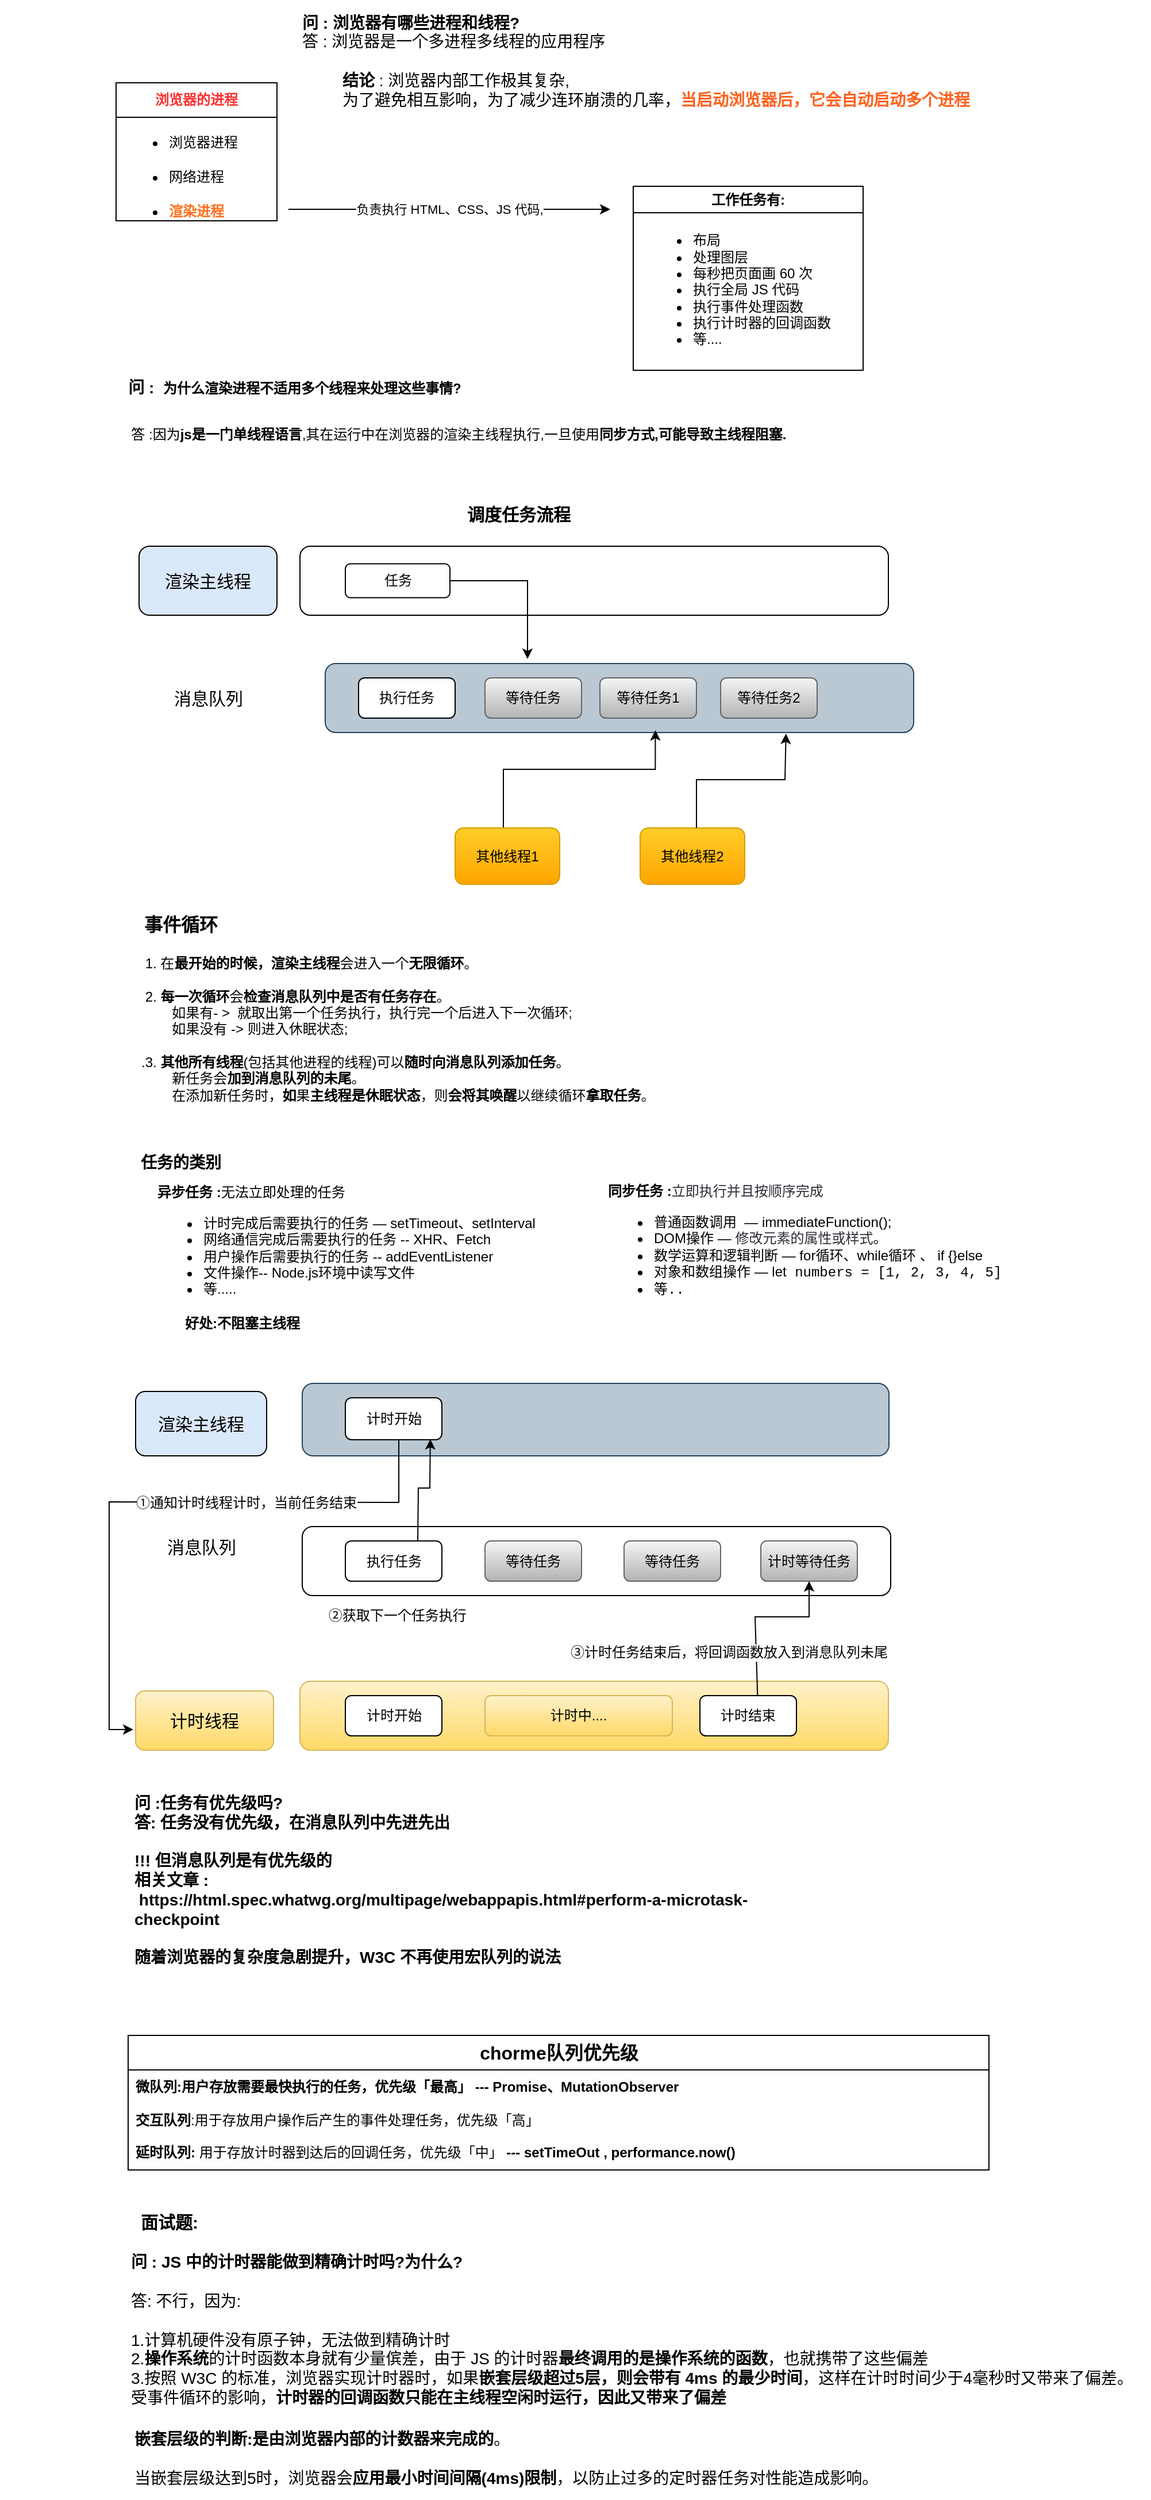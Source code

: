 <mxfile version="24.8.4">
  <diagram name="第 1 页" id="bd0HMYXnVdFjps3pgyaA">
    <mxGraphModel dx="1941" dy="666" grid="1" gridSize="7" guides="1" tooltips="1" connect="1" arrows="1" fold="1" page="1" pageScale="1" pageWidth="827" pageHeight="1169" background="#ffffff" math="0" shadow="0">
      <root>
        <mxCell id="0" />
        <mxCell id="1" parent="0" />
        <mxCell id="t5qCFri2BIjLL-AJFP3x-11" value="&lt;b style=&quot;&quot;&gt;&lt;font color=&quot;#ff3333&quot;&gt;浏览器的进程&lt;/font&gt;&lt;/b&gt;" style="swimlane;fontStyle=0;childLayout=stackLayout;horizontal=1;startSize=30;horizontalStack=0;resizeParent=1;resizeParentMax=0;resizeLast=0;collapsible=1;marginBottom=0;whiteSpace=wrap;html=1;" parent="1" vertex="1">
          <mxGeometry x="20" y="80" width="140" height="120" as="geometry" />
        </mxCell>
        <mxCell id="t5qCFri2BIjLL-AJFP3x-12" value="&lt;ul&gt;&lt;li&gt;浏览器进程&lt;/li&gt;&lt;/ul&gt;" style="text;strokeColor=none;fillColor=none;align=left;verticalAlign=middle;spacingLeft=4;spacingRight=4;overflow=hidden;points=[[0,0.5],[1,0.5]];portConstraint=eastwest;rotatable=0;whiteSpace=wrap;html=1;" parent="t5qCFri2BIjLL-AJFP3x-11" vertex="1">
          <mxGeometry y="30" width="140" height="30" as="geometry" />
        </mxCell>
        <mxCell id="t5qCFri2BIjLL-AJFP3x-13" value="&lt;ul&gt;&lt;li&gt;网络进程&lt;/li&gt;&lt;/ul&gt;" style="text;strokeColor=none;fillColor=none;align=left;verticalAlign=middle;spacingLeft=4;spacingRight=4;overflow=hidden;points=[[0,0.5],[1,0.5]];portConstraint=eastwest;rotatable=0;whiteSpace=wrap;html=1;" parent="t5qCFri2BIjLL-AJFP3x-11" vertex="1">
          <mxGeometry y="60" width="140" height="30" as="geometry" />
        </mxCell>
        <mxCell id="t5qCFri2BIjLL-AJFP3x-14" value="&lt;ul&gt;&lt;li&gt;&lt;b&gt;&lt;font color=&quot;#ff6f1c&quot;&gt;渲染进程&lt;/font&gt;&lt;/b&gt;&lt;/li&gt;&lt;/ul&gt;" style="text;strokeColor=none;fillColor=none;align=left;verticalAlign=middle;spacingLeft=4;spacingRight=4;overflow=hidden;points=[[0,0.5],[1,0.5]];portConstraint=eastwest;rotatable=0;whiteSpace=wrap;html=1;" parent="t5qCFri2BIjLL-AJFP3x-11" vertex="1">
          <mxGeometry y="90" width="140" height="30" as="geometry" />
        </mxCell>
        <mxCell id="t5qCFri2BIjLL-AJFP3x-20" value="" style="endArrow=classic;html=1;rounded=0;" parent="1" edge="1">
          <mxGeometry relative="1" as="geometry">
            <mxPoint x="170" y="190" as="sourcePoint" />
            <mxPoint x="450" y="190" as="targetPoint" />
          </mxGeometry>
        </mxCell>
        <mxCell id="t5qCFri2BIjLL-AJFP3x-22" value="负责执行 HTML、CSS、JS 代码," style="edgeLabel;html=1;align=center;verticalAlign=middle;resizable=0;points=[];" parent="t5qCFri2BIjLL-AJFP3x-20" vertex="1" connectable="0">
          <mxGeometry x="0.044" y="-3" relative="1" as="geometry">
            <mxPoint x="-6" y="-3" as="offset" />
          </mxGeometry>
        </mxCell>
        <mxCell id="t5qCFri2BIjLL-AJFP3x-24" value="工作任务有:" style="swimlane;whiteSpace=wrap;html=1;startSize=23;" parent="1" vertex="1">
          <mxGeometry x="470" y="170" width="200" height="160" as="geometry" />
        </mxCell>
        <mxCell id="t5qCFri2BIjLL-AJFP3x-25" value="&lt;ul&gt;&lt;li style=&quot;&quot;&gt;布局&lt;/li&gt;&lt;li&gt;处理图层&lt;/li&gt;&lt;li&gt;每秒把页面画 60 次&lt;/li&gt;&lt;li&gt;执行全局 JS 代码&lt;/li&gt;&lt;li&gt;执行事件处理函数&lt;/li&gt;&lt;li&gt;执行计时器的回调函数&lt;/li&gt;&lt;li&gt;等....&lt;/li&gt;&lt;/ul&gt;" style="text;html=1;align=left;verticalAlign=middle;resizable=0;points=[];autosize=1;strokeColor=none;fillColor=none;" parent="t5qCFri2BIjLL-AJFP3x-24" vertex="1">
          <mxGeometry x="10" y="20" width="180" height="140" as="geometry" />
        </mxCell>
        <mxCell id="t5qCFri2BIjLL-AJFP3x-26" value="&lt;font style=&quot;font-size: 14px;&quot;&gt;&lt;b style=&quot;background-color: initial;&quot;&gt;问 : 浏览器有哪些进程和线程?&lt;/b&gt;&lt;br&gt;&lt;span style=&quot;background-color: initial;&quot;&gt;答 : 浏览器是一个多进程多线程的应用程序&lt;/span&gt;&lt;/font&gt;&lt;div&gt;&lt;span style=&quot;font-size: 14px;&quot;&gt;&lt;br&gt;&lt;/span&gt;&lt;div style=&quot;font-size: 14px;&quot;&gt;&lt;font style=&quot;font-size: 14px;&quot;&gt;&lt;b style=&quot;background-color: initial;&quot;&gt;&amp;nbsp; &amp;nbsp; &amp;nbsp; &amp;nbsp; &amp;nbsp;结论&lt;/b&gt;&lt;span style=&quot;background-color: initial;&quot;&gt; : 浏览器内部工作极其复杂,&lt;/span&gt;&lt;/font&gt;&lt;/div&gt;&lt;div style=&quot;font-size: 14px;&quot;&gt;&lt;span style=&quot;background-color: initial;&quot;&gt;&lt;font style=&quot;font-size: 14px;&quot;&gt;&amp;nbsp; &amp;nbsp; &amp;nbsp; &amp;nbsp; &amp;nbsp;为了避免相互影响，为了减少连环崩溃的几率，&lt;b&gt;&lt;font color=&quot;#ff621f&quot;&gt;当启动浏览器后，它会自动启动多个进程&lt;/font&gt;&lt;/b&gt;&lt;/font&gt;&lt;/span&gt;&lt;/div&gt;&lt;/div&gt;" style="text;html=1;align=left;verticalAlign=middle;resizable=0;points=[];autosize=1;strokeColor=none;fillColor=none;" parent="1" vertex="1">
          <mxGeometry x="180" y="8" width="602" height="105" as="geometry" />
        </mxCell>
        <mxCell id="t5qCFri2BIjLL-AJFP3x-29" value="&lt;b style=&quot;font-size: 14px; text-align: left; background-color: initial;&quot;&gt;问 :&amp;nbsp;&amp;nbsp;&lt;/b&gt;&lt;b&gt;为什么渲染进程不适用多个线程来处理这些事情?&lt;/b&gt;" style="text;html=1;align=center;verticalAlign=middle;resizable=0;points=[];autosize=1;strokeColor=none;fillColor=none;" parent="1" vertex="1">
          <mxGeometry x="20" y="330" width="310" height="30" as="geometry" />
        </mxCell>
        <mxCell id="t5qCFri2BIjLL-AJFP3x-30" value="&lt;blockquote style=&quot;margin: 0 0 0 40px; border: none; padding: 0px;&quot;&gt;&lt;blockquote style=&quot;margin: 0 0 0 40px; border: none; padding: 0px;&quot;&gt;&amp;nbsp; &amp;nbsp; &amp;nbsp; &amp;nbsp;答 :因为&lt;b&gt;js是一门单线程语言&lt;/b&gt;,其在运行中在浏览器的渲染主线程执行,一旦使用&lt;b&gt;同步方式,可能导致主线程阻塞.&lt;/b&gt;&lt;/blockquote&gt;&lt;/blockquote&gt;" style="text;html=1;align=center;verticalAlign=middle;resizable=0;points=[];autosize=1;strokeColor=none;fillColor=none;" parent="1" vertex="1">
          <mxGeometry x="-81" y="368" width="693" height="35" as="geometry" />
        </mxCell>
        <mxCell id="t5qCFri2BIjLL-AJFP3x-31" value="&lt;b&gt;&lt;font style=&quot;font-size: 15px;&quot;&gt;调度任务流程&lt;/font&gt;&lt;/b&gt;" style="text;html=1;align=center;verticalAlign=middle;resizable=0;points=[];autosize=1;strokeColor=none;fillColor=none;" parent="1" vertex="1">
          <mxGeometry x="315" y="440" width="110" height="30" as="geometry" />
        </mxCell>
        <mxCell id="t5qCFri2BIjLL-AJFP3x-32" value="&lt;font style=&quot;font-size: 15px;&quot;&gt;渲染主线程&lt;/font&gt;" style="rounded=1;whiteSpace=wrap;html=1;fillColor=#dae8fc;strokeColor=#000000;" parent="1" vertex="1">
          <mxGeometry x="40" y="483" width="120" height="60" as="geometry" />
        </mxCell>
        <mxCell id="t5qCFri2BIjLL-AJFP3x-35" value="&lt;span style=&quot;color: rgba(0, 0, 0, 0); font-family: monospace; font-size: 0px; text-align: start;&quot;&gt;%3CmxGraphModel%3E%3Croot%3E%3CmxCell%20id%3D%220%22%2F%3E%3CmxCell%20id%3D%221%22%20parent%3D%220%22%2F%3E%3CmxCell%20id%3D%222%22%20value%3D%22%E6%B8%B2%E6%9F%93%E4%B8%BB%E7%BA%BF%E7%A8%8B%22%20style%3D%22rounded%3D1%3BwhiteSpace%3Dwrap%3Bhtml%3D1%3BfillColor%3D%23dae8fc%3BstrokeColor%3D%23000000%3B%22%20vertex%3D%221%22%20parent%3D%221%22%3E%3CmxGeometry%20x%3D%2240%22%20y%3D%22483%22%20width%3D%22120%22%20height%3D%2260%22%20as%3D%22geometry%22%2F%3E%3C%2FmxCell%3E%3CmxCell%20id%3D%223%22%20value%3D%22%22%20style%3D%22rounded%3D1%3BwhiteSpace%3Dwrap%3Bhtml%3D1%3B%22%20vertex%3D%221%22%20parent%3D%221%22%3E%3CmxGeometry%20x%3D%22195%22%20y%3D%22483%22%20width%3D%22512%22%20height%3D%2260%22%20as%3D%22geometry%22%2F%3E%3C%2FmxCell%3E%3CmxCell%20id%3D%224%22%20value%3D%22%E7%BB%98%E5%88%B6%22%20style%3D%22rounded%3D1%3BwhiteSpace%3Dwrap%3Bhtml%3D1%3B%22%20vertex%3D%221%22%20parent%3D%221%22%3E%3CmxGeometry%20x%3D%22224%22%20y%3D%22495.5%22%20width%3D%2284%22%20height%3D%2235%22%20as%3D%22geometry%22%2F%3E%3C%2FmxCell%3E%3C%2Froot%3E%3C%2FmxGraphModel%3E&lt;/span&gt;" style="text;html=1;align=center;verticalAlign=middle;resizable=0;points=[];autosize=1;strokeColor=none;fillColor=none;" parent="1" vertex="1">
          <mxGeometry x="59" y="584" width="21" height="35" as="geometry" />
        </mxCell>
        <mxCell id="t5qCFri2BIjLL-AJFP3x-37" value="" style="rounded=1;whiteSpace=wrap;html=1;fillColor=#bac8d3;strokeColor=#23445d;" parent="1" vertex="1">
          <mxGeometry x="202" y="585" width="512" height="60" as="geometry" />
        </mxCell>
        <mxCell id="t5qCFri2BIjLL-AJFP3x-38" value="&lt;font style=&quot;font-size: 15px;&quot;&gt;消息队列&lt;/font&gt;" style="text;html=1;align=center;verticalAlign=middle;resizable=0;points=[];autosize=1;strokeColor=none;fillColor=none;" parent="1" vertex="1">
          <mxGeometry x="61.5" y="597.5" width="77" height="35" as="geometry" />
        </mxCell>
        <mxCell id="t5qCFri2BIjLL-AJFP3x-39" value="执行任务" style="rounded=1;whiteSpace=wrap;html=1;" parent="1" vertex="1">
          <mxGeometry x="231" y="597.5" width="84" height="35" as="geometry" />
        </mxCell>
        <mxCell id="t5qCFri2BIjLL-AJFP3x-60" style="edgeStyle=orthogonalEdgeStyle;rounded=0;orthogonalLoop=1;jettySize=auto;html=1;entryX=0.561;entryY=0.967;entryDx=0;entryDy=0;entryPerimeter=0;exitX=0.5;exitY=0;exitDx=0;exitDy=0;" parent="1" source="t5qCFri2BIjLL-AJFP3x-48" target="t5qCFri2BIjLL-AJFP3x-37" edge="1">
          <mxGeometry relative="1" as="geometry">
            <mxPoint x="413" y="721" as="targetPoint" />
            <mxPoint x="357" y="721" as="sourcePoint" />
            <Array as="points">
              <mxPoint x="357" y="728" />
              <mxPoint x="357" y="677" />
              <mxPoint x="489" y="677" />
            </Array>
          </mxGeometry>
        </mxCell>
        <mxCell id="t5qCFri2BIjLL-AJFP3x-40" value="等待任务" style="rounded=1;whiteSpace=wrap;html=1;fillColor=#f5f5f5;strokeColor=#666666;gradientColor=#b3b3b3;" parent="1" vertex="1">
          <mxGeometry x="341" y="597.5" width="84" height="35" as="geometry" />
        </mxCell>
        <mxCell id="t5qCFri2BIjLL-AJFP3x-46" value="等待任务2" style="rounded=1;whiteSpace=wrap;html=1;fillColor=#f5f5f5;strokeColor=#666666;gradientColor=#b3b3b3;" parent="1" vertex="1">
          <mxGeometry x="546" y="597.5" width="84" height="35" as="geometry" />
        </mxCell>
        <mxCell id="t5qCFri2BIjLL-AJFP3x-47" value="等待任务1" style="rounded=1;whiteSpace=wrap;html=1;fillColor=#f5f5f5;strokeColor=#666666;gradientColor=#b3b3b3;" parent="1" vertex="1">
          <mxGeometry x="441" y="597.5" width="84" height="35" as="geometry" />
        </mxCell>
        <mxCell id="t5qCFri2BIjLL-AJFP3x-48" value="其他线程1" style="rounded=1;whiteSpace=wrap;html=1;fillColor=#ffcd28;gradientColor=#ffa500;strokeColor=#d79b00;" parent="1" vertex="1">
          <mxGeometry x="315" y="728" width="91" height="49" as="geometry" />
        </mxCell>
        <mxCell id="t5qCFri2BIjLL-AJFP3x-49" value="其他线程2" style="rounded=1;whiteSpace=wrap;html=1;fillColor=#ffcd28;gradientColor=#ffa500;strokeColor=#d79b00;" parent="1" vertex="1">
          <mxGeometry x="476" y="728" width="91" height="49" as="geometry" />
        </mxCell>
        <mxCell id="t5qCFri2BIjLL-AJFP3x-54" value="" style="rounded=1;whiteSpace=wrap;html=1;" parent="1" vertex="1">
          <mxGeometry x="180" y="483" width="512" height="60" as="geometry" />
        </mxCell>
        <mxCell id="t5qCFri2BIjLL-AJFP3x-56" value="任务" style="rounded=1;whiteSpace=wrap;html=1;" parent="1" vertex="1">
          <mxGeometry x="219.5" y="498.25" width="91" height="29.5" as="geometry" />
        </mxCell>
        <mxCell id="t5qCFri2BIjLL-AJFP3x-57" value="" style="endArrow=classic;html=1;rounded=0;exitX=1;exitY=0.5;exitDx=0;exitDy=0;" parent="1" source="t5qCFri2BIjLL-AJFP3x-56" edge="1">
          <mxGeometry width="50" height="50" relative="1" as="geometry">
            <mxPoint x="280" y="533" as="sourcePoint" />
            <mxPoint x="378" y="581" as="targetPoint" />
            <Array as="points">
              <mxPoint x="378" y="513" />
            </Array>
          </mxGeometry>
        </mxCell>
        <mxCell id="t5qCFri2BIjLL-AJFP3x-64" value="" style="endArrow=classic;html=1;rounded=0;entryX=0.783;entryY=1.017;entryDx=0;entryDy=0;entryPerimeter=0;" parent="1" target="t5qCFri2BIjLL-AJFP3x-37" edge="1">
          <mxGeometry width="50" height="50" relative="1" as="geometry">
            <mxPoint x="525" y="728" as="sourcePoint" />
            <mxPoint x="602" y="654" as="targetPoint" />
            <Array as="points">
              <mxPoint x="525" y="686" />
              <mxPoint x="602" y="686" />
            </Array>
          </mxGeometry>
        </mxCell>
        <mxCell id="t5qCFri2BIjLL-AJFP3x-66" value="&lt;b&gt;&lt;font style=&quot;font-size: 16px;&quot;&gt;事件循环&lt;/font&gt;&lt;/b&gt;" style="text;html=1;align=center;verticalAlign=middle;resizable=0;points=[];autosize=1;strokeColor=none;fillColor=none;" parent="1" vertex="1">
          <mxGeometry x="34" y="794" width="84" height="35" as="geometry" />
        </mxCell>
        <mxCell id="t5qCFri2BIjLL-AJFP3x-67" value="&lt;div&gt;&amp;nbsp;1. 在&lt;b&gt;最开始的时候，渲染主线程&lt;/b&gt;会进入一个&lt;b&gt;无限循环&lt;/b&gt;。&lt;/div&gt;&lt;div&gt;&lt;br&gt;&lt;/div&gt;&lt;div&gt;&amp;nbsp;2. &lt;b&gt;每一次循环&lt;/b&gt;会&lt;b&gt;检查消息队列中是否有任务存在&lt;/b&gt;。&lt;/div&gt;&lt;div&gt;&lt;span style=&quot;white-space: pre;&quot;&gt;&#x9;&lt;/span&gt;如果有- &amp;gt;&amp;nbsp; 就取出第一个任务执行，执行完一个后进入下一次循环;&lt;/div&gt;&lt;div&gt;&lt;span style=&quot;white-space: pre;&quot;&gt;&#x9;&lt;/span&gt;如果没有 -&amp;gt; 则进入休眠状态&lt;span style=&quot;background-color: initial;&quot;&gt;;&lt;/span&gt;&lt;/div&gt;&lt;div&gt;&lt;span style=&quot;background-color: initial;&quot;&gt;&lt;br&gt;&lt;/span&gt;&lt;/div&gt;&lt;div&gt;.3. &lt;b&gt;其他所有线程&lt;/b&gt;(包括其他进程的线程)可以&lt;b&gt;随时向消息队列添加任务&lt;/b&gt;。&lt;/div&gt;&lt;div&gt;&lt;span style=&quot;white-space: pre;&quot;&gt;&#x9;&lt;/span&gt;新任务会&lt;b&gt;加到消息队列的未尾&lt;/b&gt;。&lt;/div&gt;&lt;div&gt;&lt;span style=&quot;white-space: pre;&quot;&gt;&#x9;&lt;/span&gt;在添加新任务时，&lt;b&gt;如&lt;/b&gt;果&lt;b&gt;主线程是休眠状态&lt;/b&gt;，则&lt;b&gt;会将其唤醒&lt;/b&gt;以继续循环&lt;b&gt;拿取任务&lt;/b&gt;&lt;span style=&quot;background-color: initial;&quot;&gt;。&lt;/span&gt;&lt;/div&gt;" style="text;html=1;align=left;verticalAlign=middle;resizable=0;points=[];autosize=1;strokeColor=none;fillColor=none;" parent="1" vertex="1">
          <mxGeometry x="40" y="829" width="469" height="147" as="geometry" />
        </mxCell>
        <mxCell id="t5qCFri2BIjLL-AJFP3x-70" value="&lt;b&gt;&lt;font style=&quot;font-size: 14px;&quot;&gt;任务的类别&lt;/font&gt;&lt;/b&gt;" style="text;html=1;align=center;verticalAlign=middle;resizable=0;points=[];autosize=1;strokeColor=none;fillColor=none;" parent="1" vertex="1">
          <mxGeometry x="30.5" y="1001" width="91" height="35" as="geometry" />
        </mxCell>
        <mxCell id="t5qCFri2BIjLL-AJFP3x-72" value="&lt;blockquote style=&quot;margin: 0px 0px 0px 40px; border: none; padding: 0px;&quot;&gt;&lt;div style=&quot;&quot;&gt;&lt;b&gt;异步任务 :&lt;/b&gt;无法立即处理的任务&lt;/div&gt;&lt;div style=&quot;&quot;&gt;&lt;ul style=&quot;&quot;&gt;&lt;li style=&quot;&quot;&gt;计时完成后需要执行的任务 — setTimeout、setInterval&lt;/li&gt;&lt;li style=&quot;&quot;&gt;网络通信完成后需要执行的任务 -- XHR、Fetch&lt;/li&gt;&lt;li style=&quot;&quot;&gt;用户操作后需要执行的任务 -- addEventListener&lt;/li&gt;&lt;li style=&quot;&quot;&gt;&lt;span style=&quot;&quot;&gt;文件操作--&amp;nbsp;Node.js环境中读写文件&lt;/span&gt;&lt;/li&gt;&lt;li style=&quot;&quot;&gt;等.....&lt;/li&gt;&lt;/ul&gt;&lt;/div&gt;&lt;/blockquote&gt;" style="text;html=1;align=left;verticalAlign=middle;resizable=0;points=[];autosize=1;strokeColor=none;fillColor=none;" parent="1" vertex="1">
          <mxGeometry x="14" y="1030" width="385" height="126" as="geometry" />
        </mxCell>
        <mxCell id="t5qCFri2BIjLL-AJFP3x-74" value="&lt;blockquote style=&quot;margin: 0px 0px 0px 40px; border: none; padding: 0px;&quot;&gt;&lt;div style=&quot;&quot;&gt;&lt;b&gt;同步任务 :&lt;/b&gt;&lt;span style=&quot;background-color: rgb(255, 255, 255); color: rgb(44, 44, 54); font-family: -apple-system, blinkmacsystemfont, &amp;quot;Helvetica Neue&amp;quot;, helvetica, &amp;quot;segoe ui&amp;quot;, arial, roboto, &amp;quot;PingFang SC&amp;quot;, miui, &amp;quot;Hiragino Sans GB&amp;quot;, &amp;quot;Microsoft Yahei&amp;quot;, sans-serif, &amp;quot;Source Han Serif&amp;quot;; white-space: pre-wrap;&quot;&gt;立即执行并且按顺序完成&lt;/span&gt;&lt;/div&gt;&lt;div style=&quot;&quot;&gt;&lt;ul&gt;&lt;li style=&quot;--un-rotate: 0; --un-rotate-x: 0; --un-rotate-y: 0; --un-rotate-z: 0; --un-scale-x: 1; --un-scale-y: 1; --un-scale-z: 1; --un-skew-x: 0; --un-skew-y: 0; --un-translate-x: 0; --un-translate-y: 0; --un-translate-z: 0; --un-pan-x: ; --un-pan-y: ; --un-pinch-zoom: ; --un-scroll-snap-strictness: proximity; --un-ordinal: ; --un-slashed-zero: ; --un-numeric-figure: ; --un-numeric-spacing: ; --un-numeric-fraction: ; --un-border-spacing-x: 0; --un-border-spacing-y: 0; --un-ring-offset-shadow: 0 0 transparent; --un-ring-shadow: 0 0 transparent; --un-shadow-inset: ; --un-shadow: 0 0 transparent; --un-ring-inset: ; --un-ring-offset-width: 0px; --un-ring-offset-color: #fff; --un-ring-width: 0px; --un-ring-color: rgba(147,197,253,.5); --un-blur: ; --un-brightness: ; --un-contrast: ; --un-drop-shadow: ; --un-grayscale: ; --un-hue-rotate: ; --un-invert: ; --un-saturate: ; --un-sepia: ; --un-backdrop-blur: ; --un-backdrop-brightness: ; --un-backdrop-contrast: ; --un-backdrop-grayscale: ; --un-backdrop-hue-rotate: ; --un-backdrop-invert: ; --un-backdrop-opacity: ; --un-backdrop-saturate: ; --un-backdrop-sepia: ; box-sizing: border-box; margin-block: 0px; margin-inline: 0px; padding-inline-start: 0px;&quot;&gt;普通函数调用&amp;nbsp;&amp;nbsp;— immediateFunction();&lt;/li&gt;&lt;li style=&quot;--un-rotate: 0; --un-rotate-x: 0; --un-rotate-y: 0; --un-rotate-z: 0; --un-scale-x: 1; --un-scale-y: 1; --un-scale-z: 1; --un-skew-x: 0; --un-skew-y: 0; --un-translate-x: 0; --un-translate-y: 0; --un-translate-z: 0; --un-pan-x: ; --un-pan-y: ; --un-pinch-zoom: ; --un-scroll-snap-strictness: proximity; --un-ordinal: ; --un-slashed-zero: ; --un-numeric-figure: ; --un-numeric-spacing: ; --un-numeric-fraction: ; --un-border-spacing-x: 0; --un-border-spacing-y: 0; --un-ring-offset-shadow: 0 0 transparent; --un-ring-shadow: 0 0 transparent; --un-shadow-inset: ; --un-shadow: 0 0 transparent; --un-ring-inset: ; --un-ring-offset-width: 0px; --un-ring-offset-color: #fff; --un-ring-width: 0px; --un-ring-color: rgba(147,197,253,.5); --un-blur: ; --un-brightness: ; --un-contrast: ; --un-drop-shadow: ; --un-grayscale: ; --un-hue-rotate: ; --un-invert: ; --un-saturate: ; --un-sepia: ; --un-backdrop-blur: ; --un-backdrop-brightness: ; --un-backdrop-contrast: ; --un-backdrop-grayscale: ; --un-backdrop-hue-rotate: ; --un-backdrop-invert: ; --un-backdrop-opacity: ; --un-backdrop-saturate: ; --un-backdrop-sepia: ; box-sizing: border-box; margin-block: 0px; margin-inline: 0px; padding-inline-start: 0px;&quot;&gt;&lt;span style=&quot;color: rgb(44, 44, 54); font-family: -apple-system, blinkmacsystemfont, &amp;quot;Helvetica Neue&amp;quot;, helvetica, &amp;quot;segoe ui&amp;quot;, arial, roboto, &amp;quot;PingFang SC&amp;quot;, miui, &amp;quot;Hiragino Sans GB&amp;quot;, &amp;quot;Microsoft Yahei&amp;quot;, sans-serif, &amp;quot;Source Han Serif&amp;quot;; text-wrap-mode: wrap; background-color: rgb(255, 255, 255);&quot;&gt;&lt;font style=&quot;font-size: 12px;&quot;&gt;&lt;span style=&quot;color: rgb(0, 0, 0); font-family: Helvetica; text-wrap-mode: nowrap; background-color: rgb(251, 251, 251);&quot;&gt;DOM操作&amp;nbsp;&lt;/span&gt;&lt;span style=&quot;color: rgb(0, 0, 0); font-family: Helvetica; text-wrap-mode: nowrap; background-color: rgb(251, 251, 251);&quot;&gt;—&amp;nbsp;&lt;/span&gt;修改元素的属性或样式&lt;/font&gt;&lt;/span&gt;。&lt;/li&gt;&lt;li style=&quot;--un-rotate: 0; --un-rotate-x: 0; --un-rotate-y: 0; --un-rotate-z: 0; --un-scale-x: 1; --un-scale-y: 1; --un-scale-z: 1; --un-skew-x: 0; --un-skew-y: 0; --un-translate-x: 0; --un-translate-y: 0; --un-translate-z: 0; --un-pan-x: ; --un-pan-y: ; --un-pinch-zoom: ; --un-scroll-snap-strictness: proximity; --un-ordinal: ; --un-slashed-zero: ; --un-numeric-figure: ; --un-numeric-spacing: ; --un-numeric-fraction: ; --un-border-spacing-x: 0; --un-border-spacing-y: 0; --un-ring-offset-shadow: 0 0 transparent; --un-ring-shadow: 0 0 transparent; --un-shadow-inset: ; --un-shadow: 0 0 transparent; --un-ring-inset: ; --un-ring-offset-width: 0px; --un-ring-offset-color: #fff; --un-ring-width: 0px; --un-ring-color: rgba(147,197,253,.5); --un-blur: ; --un-brightness: ; --un-contrast: ; --un-drop-shadow: ; --un-grayscale: ; --un-hue-rotate: ; --un-invert: ; --un-saturate: ; --un-sepia: ; --un-backdrop-blur: ; --un-backdrop-brightness: ; --un-backdrop-contrast: ; --un-backdrop-grayscale: ; --un-backdrop-hue-rotate: ; --un-backdrop-invert: ; --un-backdrop-opacity: ; --un-backdrop-saturate: ; --un-backdrop-sepia: ; box-sizing: border-box; margin-block: 0px; margin-inline: 0px; padding-inline-start: 0px;&quot;&gt;&lt;span style=&quot;--un-rotate: 0; --un-rotate-x: 0; --un-rotate-y: 0; --un-rotate-z: 0; --un-scale-x: 1; --un-scale-y: 1; --un-scale-z: 1; --un-skew-x: 0; --un-skew-y: 0; --un-translate-x: 0; --un-translate-y: 0; --un-translate-z: 0; --un-pan-x: ; --un-pan-y: ; --un-pinch-zoom: ; --un-scroll-snap-strictness: proximity; --un-ordinal: ; --un-slashed-zero: ; --un-numeric-figure: ; --un-numeric-spacing: ; --un-numeric-fraction: ; --un-border-spacing-x: 0; --un-border-spacing-y: 0; --un-ring-offset-shadow: 0 0 transparent; --un-ring-shadow: 0 0 transparent; --un-shadow-inset: ; --un-shadow: 0 0 transparent; --un-ring-inset: ; --un-ring-offset-width: 0px; --un-ring-offset-color: #fff; --un-ring-width: 0px; --un-ring-color: rgba(147,197,253,.5); --un-blur: ; --un-brightness: ; --un-contrast: ; --un-drop-shadow: ; --un-grayscale: ; --un-hue-rotate: ; --un-invert: ; --un-saturate: ; --un-sepia: ; --un-backdrop-blur: ; --un-backdrop-brightness: ; --un-backdrop-contrast: ; --un-backdrop-grayscale: ; --un-backdrop-hue-rotate: ; --un-backdrop-invert: ; --un-backdrop-opacity: ; --un-backdrop-saturate: ; --un-backdrop-sepia: ; box-sizing: border-box;&quot;&gt;数学运算和逻辑判断&lt;/span&gt;&amp;nbsp;— for循环、while循环 、 if {}else&lt;/li&gt;&lt;li style=&quot;--un-rotate: 0; --un-rotate-x: 0; --un-rotate-y: 0; --un-rotate-z: 0; --un-scale-x: 1; --un-scale-y: 1; --un-scale-z: 1; --un-skew-x: 0; --un-skew-y: 0; --un-translate-x: 0; --un-translate-y: 0; --un-translate-z: 0; --un-pan-x: ; --un-pan-y: ; --un-pinch-zoom: ; --un-scroll-snap-strictness: proximity; --un-ordinal: ; --un-slashed-zero: ; --un-numeric-figure: ; --un-numeric-spacing: ; --un-numeric-fraction: ; --un-border-spacing-x: 0; --un-border-spacing-y: 0; --un-ring-offset-shadow: 0 0 transparent; --un-ring-shadow: 0 0 transparent; --un-shadow-inset: ; --un-shadow: 0 0 transparent; --un-ring-inset: ; --un-ring-offset-width: 0px; --un-ring-offset-color: #fff; --un-ring-width: 0px; --un-ring-color: rgba(147,197,253,.5); --un-blur: ; --un-brightness: ; --un-contrast: ; --un-drop-shadow: ; --un-grayscale: ; --un-hue-rotate: ; --un-invert: ; --un-saturate: ; --un-sepia: ; --un-backdrop-blur: ; --un-backdrop-brightness: ; --un-backdrop-contrast: ; --un-backdrop-grayscale: ; --un-backdrop-hue-rotate: ; --un-backdrop-invert: ; --un-backdrop-opacity: ; --un-backdrop-saturate: ; --un-backdrop-sepia: ; box-sizing: border-box; margin-block: 0px; margin-inline: 0px; padding-inline-start: 0px;&quot; data-spm-anchor-id=&quot;5176.281.0.i1.75bd5d27DmRB25&quot;&gt;&lt;span style=&quot;--un-rotate: 0; --un-rotate-x: 0; --un-rotate-y: 0; --un-rotate-z: 0; --un-scale-x: 1; --un-scale-y: 1; --un-scale-z: 1; --un-skew-x: 0; --un-skew-y: 0; --un-translate-x: 0; --un-translate-y: 0; --un-translate-z: 0; --un-pan-x: ; --un-pan-y: ; --un-pinch-zoom: ; --un-scroll-snap-strictness: proximity; --un-ordinal: ; --un-slashed-zero: ; --un-numeric-figure: ; --un-numeric-spacing: ; --un-numeric-fraction: ; --un-border-spacing-x: 0; --un-border-spacing-y: 0; --un-ring-offset-shadow: 0 0 transparent; --un-ring-shadow: 0 0 transparent; --un-shadow-inset: ; --un-shadow: 0 0 transparent; --un-ring-inset: ; --un-ring-offset-width: 0px; --un-ring-offset-color: #fff; --un-ring-width: 0px; --un-ring-color: rgba(147,197,253,.5); --un-blur: ; --un-brightness: ; --un-contrast: ; --un-drop-shadow: ; --un-grayscale: ; --un-hue-rotate: ; --un-invert: ; --un-saturate: ; --un-sepia: ; --un-backdrop-blur: ; --un-backdrop-brightness: ; --un-backdrop-contrast: ; --un-backdrop-grayscale: ; --un-backdrop-hue-rotate: ; --un-backdrop-invert: ; --un-backdrop-opacity: ; --un-backdrop-saturate: ; --un-backdrop-sepia: ; box-sizing: border-box;&quot;&gt;对象和数组操作&lt;/span&gt;&amp;nbsp;— let&lt;span style=&quot;background-color: transparent; font-family: ui-monospace, SFMono-Regular, &amp;quot;SF Mono&amp;quot;, Menlo, Consolas, &amp;quot;Liberation Mono&amp;quot;, monospace; color: rgb(248, 248, 242); --un-rotate: 0; --un-rotate-x: 0; --un-rotate-y: 0; --un-rotate-z: 0; --un-scale-x: 1; --un-scale-y: 1; --un-scale-z: 1; --un-skew-x: 0; --un-skew-y: 0; --un-translate-x: 0; --un-translate-y: 0; --un-translate-z: 0; --un-pan-x: ; --un-pan-y: ; --un-pinch-zoom: ; --un-scroll-snap-strictness: proximity; --un-ordinal: ; --un-slashed-zero: ; --un-numeric-figure: ; --un-numeric-spacing: ; --un-numeric-fraction: ; --un-border-spacing-x: 0; --un-border-spacing-y: 0; --un-ring-offset-shadow: 0 0 transparent; --un-ring-shadow: 0 0 transparent; --un-shadow-inset: ; --un-shadow: 0 0 transparent; --un-ring-inset: ; --un-ring-offset-width: 0px; --un-ring-offset-color: #fff; --un-ring-width: 0px; --un-ring-color: rgba(147,197,253,.5); --un-blur: ; --un-brightness: ; --un-contrast: ; --un-drop-shadow: ; --un-grayscale: ; --un-hue-rotate: ; --un-invert: ; --un-saturate: ; --un-sepia: ; --un-backdrop-blur: ; --un-backdrop-brightness: ; --un-backdrop-contrast: ; --un-backdrop-grayscale: ; --un-backdrop-hue-rotate: ; --un-backdrop-invert: ; --un-backdrop-opacity: ; --un-backdrop-saturate: ; --un-backdrop-sepia: ; box-sizing: border-box;&quot;&gt; &lt;/span&gt;&lt;span style=&quot;background-color: transparent; font-family: ui-monospace, SFMono-Regular, &amp;quot;SF Mono&amp;quot;, Menlo, Consolas, &amp;quot;Liberation Mono&amp;quot;, monospace; --un-rotate: 0; --un-rotate-x: 0; --un-rotate-y: 0; --un-rotate-z: 0; --un-scale-x: 1; --un-scale-y: 1; --un-scale-z: 1; --un-skew-x: 0; --un-skew-y: 0; --un-translate-x: 0; --un-translate-y: 0; --un-translate-z: 0; --un-pan-x: ; --un-pan-y: ; --un-pinch-zoom: ; --un-scroll-snap-strictness: proximity; --un-ordinal: ; --un-slashed-zero: ; --un-numeric-figure: ; --un-numeric-spacing: ; --un-numeric-fraction: ; --un-border-spacing-x: 0; --un-border-spacing-y: 0; --un-ring-offset-shadow: 0 0 transparent; --un-ring-shadow: 0 0 transparent; --un-shadow-inset: ; --un-shadow: 0 0 transparent; --un-ring-inset: ; --un-ring-offset-width: 0px; --un-ring-offset-color: #fff; --un-ring-width: 0px; --un-ring-color: rgba(147,197,253,.5); --un-blur: ; --un-brightness: ; --un-contrast: ; --un-drop-shadow: ; --un-grayscale: ; --un-hue-rotate: ; --un-invert: ; --un-saturate: ; --un-sepia: ; --un-backdrop-blur: ; --un-backdrop-brightness: ; --un-backdrop-contrast: ; --un-backdrop-grayscale: ; --un-backdrop-hue-rotate: ; --un-backdrop-invert: ; --un-backdrop-opacity: ; --un-backdrop-saturate: ; --un-backdrop-sepia: ; box-sizing: border-box;&quot;&gt;n&lt;/span&gt;&lt;span style=&quot;background-color: transparent; font-family: ui-monospace, SFMono-Regular, &amp;quot;SF Mono&amp;quot;, Menlo, Consolas, &amp;quot;Liberation Mono&amp;quot;, monospace; --un-rotate: 0; --un-rotate-x: 0; --un-rotate-y: 0; --un-rotate-z: 0; --un-scale-x: 1; --un-scale-y: 1; --un-scale-z: 1; --un-skew-x: 0; --un-skew-y: 0; --un-translate-x: 0; --un-translate-y: 0; --un-translate-z: 0; --un-pan-x: ; --un-pan-y: ; --un-pinch-zoom: ; --un-scroll-snap-strictness: proximity; --un-ordinal: ; --un-slashed-zero: ; --un-numeric-figure: ; --un-numeric-spacing: ; --un-numeric-fraction: ; --un-border-spacing-x: 0; --un-border-spacing-y: 0; --un-ring-offset-shadow: 0 0 transparent; --un-ring-shadow: 0 0 transparent; --un-shadow-inset: ; --un-shadow: 0 0 transparent; --un-ring-inset: ; --un-ring-offset-width: 0px; --un-ring-offset-color: #fff; --un-ring-width: 0px; --un-ring-color: rgba(147,197,253,.5); --un-blur: ; --un-brightness: ; --un-contrast: ; --un-drop-shadow: ; --un-grayscale: ; --un-hue-rotate: ; --un-invert: ; --un-saturate: ; --un-sepia: ; --un-backdrop-blur: ; --un-backdrop-brightness: ; --un-backdrop-contrast: ; --un-backdrop-grayscale: ; --un-backdrop-hue-rotate: ; --un-backdrop-invert: ; --un-backdrop-opacity: ; --un-backdrop-saturate: ; --un-backdrop-sepia: ; box-sizing: border-box;&quot;&gt;umbers = [&lt;/span&gt;&lt;span style=&quot;background-color: transparent; font-family: ui-monospace, SFMono-Regular, &amp;quot;SF Mono&amp;quot;, Menlo, Consolas, &amp;quot;Liberation Mono&amp;quot;, monospace; --un-rotate: 0; --un-rotate-x: 0; --un-rotate-y: 0; --un-rotate-z: 0; --un-scale-x: 1; --un-scale-y: 1; --un-scale-z: 1; --un-skew-x: 0; --un-skew-y: 0; --un-translate-x: 0; --un-translate-y: 0; --un-translate-z: 0; --un-pan-x: ; --un-pan-y: ; --un-pinch-zoom: ; --un-scroll-snap-strictness: proximity; --un-ordinal: ; --un-slashed-zero: ; --un-numeric-figure: ; --un-numeric-spacing: ; --un-numeric-fraction: ; --un-border-spacing-x: 0; --un-border-spacing-y: 0; --un-ring-offset-shadow: 0 0 transparent; --un-ring-shadow: 0 0 transparent; --un-shadow-inset: ; --un-shadow: 0 0 transparent; --un-ring-inset: ; --un-ring-offset-width: 0px; --un-ring-offset-color: #fff; --un-ring-width: 0px; --un-ring-color: rgba(147,197,253,.5); --un-blur: ; --un-brightness: ; --un-contrast: ; --un-drop-shadow: ; --un-grayscale: ; --un-hue-rotate: ; --un-invert: ; --un-saturate: ; --un-sepia: ; --un-backdrop-blur: ; --un-backdrop-brightness: ; --un-backdrop-contrast: ; --un-backdrop-grayscale: ; --un-backdrop-hue-rotate: ; --un-backdrop-invert: ; --un-backdrop-opacity: ; --un-backdrop-saturate: ; --un-backdrop-sepia: ; box-sizing: border-box;&quot;&gt;1&lt;/span&gt;&lt;span style=&quot;background-color: transparent; font-family: ui-monospace, SFMono-Regular, &amp;quot;SF Mono&amp;quot;, Menlo, Consolas, &amp;quot;Liberation Mono&amp;quot;, monospace; --un-rotate: 0; --un-rotate-x: 0; --un-rotate-y: 0; --un-rotate-z: 0; --un-scale-x: 1; --un-scale-y: 1; --un-scale-z: 1; --un-skew-x: 0; --un-skew-y: 0; --un-translate-x: 0; --un-translate-y: 0; --un-translate-z: 0; --un-pan-x: ; --un-pan-y: ; --un-pinch-zoom: ; --un-scroll-snap-strictness: proximity; --un-ordinal: ; --un-slashed-zero: ; --un-numeric-figure: ; --un-numeric-spacing: ; --un-numeric-fraction: ; --un-border-spacing-x: 0; --un-border-spacing-y: 0; --un-ring-offset-shadow: 0 0 transparent; --un-ring-shadow: 0 0 transparent; --un-shadow-inset: ; --un-shadow: 0 0 transparent; --un-ring-inset: ; --un-ring-offset-width: 0px; --un-ring-offset-color: #fff; --un-ring-width: 0px; --un-ring-color: rgba(147,197,253,.5); --un-blur: ; --un-brightness: ; --un-contrast: ; --un-drop-shadow: ; --un-grayscale: ; --un-hue-rotate: ; --un-invert: ; --un-saturate: ; --un-sepia: ; --un-backdrop-blur: ; --un-backdrop-brightness: ; --un-backdrop-contrast: ; --un-backdrop-grayscale: ; --un-backdrop-hue-rotate: ; --un-backdrop-invert: ; --un-backdrop-opacity: ; --un-backdrop-saturate: ; --un-backdrop-sepia: ; box-sizing: border-box;&quot;&gt;, &lt;/span&gt;&lt;span style=&quot;background-color: transparent; font-family: ui-monospace, SFMono-Regular, &amp;quot;SF Mono&amp;quot;, Menlo, Consolas, &amp;quot;Liberation Mono&amp;quot;, monospace; --un-rotate: 0; --un-rotate-x: 0; --un-rotate-y: 0; --un-rotate-z: 0; --un-scale-x: 1; --un-scale-y: 1; --un-scale-z: 1; --un-skew-x: 0; --un-skew-y: 0; --un-translate-x: 0; --un-translate-y: 0; --un-translate-z: 0; --un-pan-x: ; --un-pan-y: ; --un-pinch-zoom: ; --un-scroll-snap-strictness: proximity; --un-ordinal: ; --un-slashed-zero: ; --un-numeric-figure: ; --un-numeric-spacing: ; --un-numeric-fraction: ; --un-border-spacing-x: 0; --un-border-spacing-y: 0; --un-ring-offset-shadow: 0 0 transparent; --un-ring-shadow: 0 0 transparent; --un-shadow-inset: ; --un-shadow: 0 0 transparent; --un-ring-inset: ; --un-ring-offset-width: 0px; --un-ring-offset-color: #fff; --un-ring-width: 0px; --un-ring-color: rgba(147,197,253,.5); --un-blur: ; --un-brightness: ; --un-contrast: ; --un-drop-shadow: ; --un-grayscale: ; --un-hue-rotate: ; --un-invert: ; --un-saturate: ; --un-sepia: ; --un-backdrop-blur: ; --un-backdrop-brightness: ; --un-backdrop-contrast: ; --un-backdrop-grayscale: ; --un-backdrop-hue-rotate: ; --un-backdrop-invert: ; --un-backdrop-opacity: ; --un-backdrop-saturate: ; --un-backdrop-sepia: ; box-sizing: border-box;&quot;&gt;2&lt;/span&gt;&lt;span style=&quot;background-color: transparent; font-family: ui-monospace, SFMono-Regular, &amp;quot;SF Mono&amp;quot;, Menlo, Consolas, &amp;quot;Liberation Mono&amp;quot;, monospace; --un-rotate: 0; --un-rotate-x: 0; --un-rotate-y: 0; --un-rotate-z: 0; --un-scale-x: 1; --un-scale-y: 1; --un-scale-z: 1; --un-skew-x: 0; --un-skew-y: 0; --un-translate-x: 0; --un-translate-y: 0; --un-translate-z: 0; --un-pan-x: ; --un-pan-y: ; --un-pinch-zoom: ; --un-scroll-snap-strictness: proximity; --un-ordinal: ; --un-slashed-zero: ; --un-numeric-figure: ; --un-numeric-spacing: ; --un-numeric-fraction: ; --un-border-spacing-x: 0; --un-border-spacing-y: 0; --un-ring-offset-shadow: 0 0 transparent; --un-ring-shadow: 0 0 transparent; --un-shadow-inset: ; --un-shadow: 0 0 transparent; --un-ring-inset: ; --un-ring-offset-width: 0px; --un-ring-offset-color: #fff; --un-ring-width: 0px; --un-ring-color: rgba(147,197,253,.5); --un-blur: ; --un-brightness: ; --un-contrast: ; --un-drop-shadow: ; --un-grayscale: ; --un-hue-rotate: ; --un-invert: ; --un-saturate: ; --un-sepia: ; --un-backdrop-blur: ; --un-backdrop-brightness: ; --un-backdrop-contrast: ; --un-backdrop-grayscale: ; --un-backdrop-hue-rotate: ; --un-backdrop-invert: ; --un-backdrop-opacity: ; --un-backdrop-saturate: ; --un-backdrop-sepia: ; box-sizing: border-box;&quot;&gt;, &lt;/span&gt;&lt;span style=&quot;background-color: transparent; font-family: ui-monospace, SFMono-Regular, &amp;quot;SF Mono&amp;quot;, Menlo, Consolas, &amp;quot;Liberation Mono&amp;quot;, monospace; --un-rotate: 0; --un-rotate-x: 0; --un-rotate-y: 0; --un-rotate-z: 0; --un-scale-x: 1; --un-scale-y: 1; --un-scale-z: 1; --un-skew-x: 0; --un-skew-y: 0; --un-translate-x: 0; --un-translate-y: 0; --un-translate-z: 0; --un-pan-x: ; --un-pan-y: ; --un-pinch-zoom: ; --un-scroll-snap-strictness: proximity; --un-ordinal: ; --un-slashed-zero: ; --un-numeric-figure: ; --un-numeric-spacing: ; --un-numeric-fraction: ; --un-border-spacing-x: 0; --un-border-spacing-y: 0; --un-ring-offset-shadow: 0 0 transparent; --un-ring-shadow: 0 0 transparent; --un-shadow-inset: ; --un-shadow: 0 0 transparent; --un-ring-inset: ; --un-ring-offset-width: 0px; --un-ring-offset-color: #fff; --un-ring-width: 0px; --un-ring-color: rgba(147,197,253,.5); --un-blur: ; --un-brightness: ; --un-contrast: ; --un-drop-shadow: ; --un-grayscale: ; --un-hue-rotate: ; --un-invert: ; --un-saturate: ; --un-sepia: ; --un-backdrop-blur: ; --un-backdrop-brightness: ; --un-backdrop-contrast: ; --un-backdrop-grayscale: ; --un-backdrop-hue-rotate: ; --un-backdrop-invert: ; --un-backdrop-opacity: ; --un-backdrop-saturate: ; --un-backdrop-sepia: ; box-sizing: border-box;&quot;&gt;3&lt;/span&gt;&lt;span style=&quot;background-color: transparent; font-family: ui-monospace, SFMono-Regular, &amp;quot;SF Mono&amp;quot;, Menlo, Consolas, &amp;quot;Liberation Mono&amp;quot;, monospace; --un-rotate: 0; --un-rotate-x: 0; --un-rotate-y: 0; --un-rotate-z: 0; --un-scale-x: 1; --un-scale-y: 1; --un-scale-z: 1; --un-skew-x: 0; --un-skew-y: 0; --un-translate-x: 0; --un-translate-y: 0; --un-translate-z: 0; --un-pan-x: ; --un-pan-y: ; --un-pinch-zoom: ; --un-scroll-snap-strictness: proximity; --un-ordinal: ; --un-slashed-zero: ; --un-numeric-figure: ; --un-numeric-spacing: ; --un-numeric-fraction: ; --un-border-spacing-x: 0; --un-border-spacing-y: 0; --un-ring-offset-shadow: 0 0 transparent; --un-ring-shadow: 0 0 transparent; --un-shadow-inset: ; --un-shadow: 0 0 transparent; --un-ring-inset: ; --un-ring-offset-width: 0px; --un-ring-offset-color: #fff; --un-ring-width: 0px; --un-ring-color: rgba(147,197,253,.5); --un-blur: ; --un-brightness: ; --un-contrast: ; --un-drop-shadow: ; --un-grayscale: ; --un-hue-rotate: ; --un-invert: ; --un-saturate: ; --un-sepia: ; --un-backdrop-blur: ; --un-backdrop-brightness: ; --un-backdrop-contrast: ; --un-backdrop-grayscale: ; --un-backdrop-hue-rotate: ; --un-backdrop-invert: ; --un-backdrop-opacity: ; --un-backdrop-saturate: ; --un-backdrop-sepia: ; box-sizing: border-box;&quot;&gt;, &lt;/span&gt;&lt;span style=&quot;background-color: transparent; font-family: ui-monospace, SFMono-Regular, &amp;quot;SF Mono&amp;quot;, Menlo, Consolas, &amp;quot;Liberation Mono&amp;quot;, monospace; --un-rotate: 0; --un-rotate-x: 0; --un-rotate-y: 0; --un-rotate-z: 0; --un-scale-x: 1; --un-scale-y: 1; --un-scale-z: 1; --un-skew-x: 0; --un-skew-y: 0; --un-translate-x: 0; --un-translate-y: 0; --un-translate-z: 0; --un-pan-x: ; --un-pan-y: ; --un-pinch-zoom: ; --un-scroll-snap-strictness: proximity; --un-ordinal: ; --un-slashed-zero: ; --un-numeric-figure: ; --un-numeric-spacing: ; --un-numeric-fraction: ; --un-border-spacing-x: 0; --un-border-spacing-y: 0; --un-ring-offset-shadow: 0 0 transparent; --un-ring-shadow: 0 0 transparent; --un-shadow-inset: ; --un-shadow: 0 0 transparent; --un-ring-inset: ; --un-ring-offset-width: 0px; --un-ring-offset-color: #fff; --un-ring-width: 0px; --un-ring-color: rgba(147,197,253,.5); --un-blur: ; --un-brightness: ; --un-contrast: ; --un-drop-shadow: ; --un-grayscale: ; --un-hue-rotate: ; --un-invert: ; --un-saturate: ; --un-sepia: ; --un-backdrop-blur: ; --un-backdrop-brightness: ; --un-backdrop-contrast: ; --un-backdrop-grayscale: ; --un-backdrop-hue-rotate: ; --un-backdrop-invert: ; --un-backdrop-opacity: ; --un-backdrop-saturate: ; --un-backdrop-sepia: ; box-sizing: border-box;&quot;&gt;4&lt;/span&gt;&lt;span style=&quot;background-color: transparent; font-family: ui-monospace, SFMono-Regular, &amp;quot;SF Mono&amp;quot;, Menlo, Consolas, &amp;quot;Liberation Mono&amp;quot;, monospace; --un-rotate: 0; --un-rotate-x: 0; --un-rotate-y: 0; --un-rotate-z: 0; --un-scale-x: 1; --un-scale-y: 1; --un-scale-z: 1; --un-skew-x: 0; --un-skew-y: 0; --un-translate-x: 0; --un-translate-y: 0; --un-translate-z: 0; --un-pan-x: ; --un-pan-y: ; --un-pinch-zoom: ; --un-scroll-snap-strictness: proximity; --un-ordinal: ; --un-slashed-zero: ; --un-numeric-figure: ; --un-numeric-spacing: ; --un-numeric-fraction: ; --un-border-spacing-x: 0; --un-border-spacing-y: 0; --un-ring-offset-shadow: 0 0 transparent; --un-ring-shadow: 0 0 transparent; --un-shadow-inset: ; --un-shadow: 0 0 transparent; --un-ring-inset: ; --un-ring-offset-width: 0px; --un-ring-offset-color: #fff; --un-ring-width: 0px; --un-ring-color: rgba(147,197,253,.5); --un-blur: ; --un-brightness: ; --un-contrast: ; --un-drop-shadow: ; --un-grayscale: ; --un-hue-rotate: ; --un-invert: ; --un-saturate: ; --un-sepia: ; --un-backdrop-blur: ; --un-backdrop-brightness: ; --un-backdrop-contrast: ; --un-backdrop-grayscale: ; --un-backdrop-hue-rotate: ; --un-backdrop-invert: ; --un-backdrop-opacity: ; --un-backdrop-saturate: ; --un-backdrop-sepia: ; box-sizing: border-box;&quot;&gt;, &lt;/span&gt;&lt;span style=&quot;background-color: transparent; font-family: ui-monospace, SFMono-Regular, &amp;quot;SF Mono&amp;quot;, Menlo, Consolas, &amp;quot;Liberation Mono&amp;quot;, monospace; --un-rotate: 0; --un-rotate-x: 0; --un-rotate-y: 0; --un-rotate-z: 0; --un-scale-x: 1; --un-scale-y: 1; --un-scale-z: 1; --un-skew-x: 0; --un-skew-y: 0; --un-translate-x: 0; --un-translate-y: 0; --un-translate-z: 0; --un-pan-x: ; --un-pan-y: ; --un-pinch-zoom: ; --un-scroll-snap-strictness: proximity; --un-ordinal: ; --un-slashed-zero: ; --un-numeric-figure: ; --un-numeric-spacing: ; --un-numeric-fraction: ; --un-border-spacing-x: 0; --un-border-spacing-y: 0; --un-ring-offset-shadow: 0 0 transparent; --un-ring-shadow: 0 0 transparent; --un-shadow-inset: ; --un-shadow: 0 0 transparent; --un-ring-inset: ; --un-ring-offset-width: 0px; --un-ring-offset-color: #fff; --un-ring-width: 0px; --un-ring-color: rgba(147,197,253,.5); --un-blur: ; --un-brightness: ; --un-contrast: ; --un-drop-shadow: ; --un-grayscale: ; --un-hue-rotate: ; --un-invert: ; --un-saturate: ; --un-sepia: ; --un-backdrop-blur: ; --un-backdrop-brightness: ; --un-backdrop-contrast: ; --un-backdrop-grayscale: ; --un-backdrop-hue-rotate: ; --un-backdrop-invert: ; --un-backdrop-opacity: ; --un-backdrop-saturate: ; --un-backdrop-sepia: ; box-sizing: border-box;&quot;&gt;5&lt;/span&gt;&lt;span style=&quot;background-color: transparent; font-family: ui-monospace, SFMono-Regular, &amp;quot;SF Mono&amp;quot;, Menlo, Consolas, &amp;quot;Liberation Mono&amp;quot;, monospace; --un-rotate: 0; --un-rotate-x: 0; --un-rotate-y: 0; --un-rotate-z: 0; --un-scale-x: 1; --un-scale-y: 1; --un-scale-z: 1; --un-skew-x: 0; --un-skew-y: 0; --un-translate-x: 0; --un-translate-y: 0; --un-translate-z: 0; --un-pan-x: ; --un-pan-y: ; --un-pinch-zoom: ; --un-scroll-snap-strictness: proximity; --un-ordinal: ; --un-slashed-zero: ; --un-numeric-figure: ; --un-numeric-spacing: ; --un-numeric-fraction: ; --un-border-spacing-x: 0; --un-border-spacing-y: 0; --un-ring-offset-shadow: 0 0 transparent; --un-ring-shadow: 0 0 transparent; --un-shadow-inset: ; --un-shadow: 0 0 transparent; --un-ring-inset: ; --un-ring-offset-width: 0px; --un-ring-offset-color: #fff; --un-ring-width: 0px; --un-ring-color: rgba(147,197,253,.5); --un-blur: ; --un-brightness: ; --un-contrast: ; --un-drop-shadow: ; --un-grayscale: ; --un-hue-rotate: ; --un-invert: ; --un-saturate: ; --un-sepia: ; --un-backdrop-blur: ; --un-backdrop-brightness: ; --un-backdrop-contrast: ; --un-backdrop-grayscale: ; --un-backdrop-hue-rotate: ; --un-backdrop-invert: ; --un-backdrop-opacity: ; --un-backdrop-saturate: ; --un-backdrop-sepia: ; box-sizing: border-box;&quot;&gt;]&lt;/span&gt;&lt;/li&gt;&lt;li style=&quot;--un-rotate: 0; --un-rotate-x: 0; --un-rotate-y: 0; --un-rotate-z: 0; --un-scale-x: 1; --un-scale-y: 1; --un-scale-z: 1; --un-skew-x: 0; --un-skew-y: 0; --un-translate-x: 0; --un-translate-y: 0; --un-translate-z: 0; --un-pan-x: ; --un-pan-y: ; --un-pinch-zoom: ; --un-scroll-snap-strictness: proximity; --un-ordinal: ; --un-slashed-zero: ; --un-numeric-figure: ; --un-numeric-spacing: ; --un-numeric-fraction: ; --un-border-spacing-x: 0; --un-border-spacing-y: 0; --un-ring-offset-shadow: 0 0 transparent; --un-ring-shadow: 0 0 transparent; --un-shadow-inset: ; --un-shadow: 0 0 transparent; --un-ring-inset: ; --un-ring-offset-width: 0px; --un-ring-offset-color: #fff; --un-ring-width: 0px; --un-ring-color: rgba(147,197,253,.5); --un-blur: ; --un-brightness: ; --un-contrast: ; --un-drop-shadow: ; --un-grayscale: ; --un-hue-rotate: ; --un-invert: ; --un-saturate: ; --un-sepia: ; --un-backdrop-blur: ; --un-backdrop-brightness: ; --un-backdrop-contrast: ; --un-backdrop-grayscale: ; --un-backdrop-hue-rotate: ; --un-backdrop-invert: ; --un-backdrop-opacity: ; --un-backdrop-saturate: ; --un-backdrop-sepia: ; box-sizing: border-box; margin-block: 0px; margin-inline: 0px; padding-inline-start: 0px;&quot; data-spm-anchor-id=&quot;5176.281.0.i1.75bd5d27DmRB25&quot;&gt;&lt;span style=&quot;background-color: transparent; font-family: ui-monospace, SFMono-Regular, &amp;quot;SF Mono&amp;quot;, Menlo, Consolas, &amp;quot;Liberation Mono&amp;quot;, monospace; --un-rotate: 0; --un-rotate-x: 0; --un-rotate-y: 0; --un-rotate-z: 0; --un-scale-x: 1; --un-scale-y: 1; --un-scale-z: 1; --un-skew-x: 0; --un-skew-y: 0; --un-translate-x: 0; --un-translate-y: 0; --un-translate-z: 0; --un-pan-x: ; --un-pan-y: ; --un-pinch-zoom: ; --un-scroll-snap-strictness: proximity; --un-ordinal: ; --un-slashed-zero: ; --un-numeric-figure: ; --un-numeric-spacing: ; --un-numeric-fraction: ; --un-border-spacing-x: 0; --un-border-spacing-y: 0; --un-ring-offset-shadow: 0 0 transparent; --un-ring-shadow: 0 0 transparent; --un-shadow-inset: ; --un-shadow: 0 0 transparent; --un-ring-inset: ; --un-ring-offset-width: 0px; --un-ring-offset-color: #fff; --un-ring-width: 0px; --un-ring-color: rgba(147,197,253,.5); --un-blur: ; --un-brightness: ; --un-contrast: ; --un-drop-shadow: ; --un-grayscale: ; --un-hue-rotate: ; --un-invert: ; --un-saturate: ; --un-sepia: ; --un-backdrop-blur: ; --un-backdrop-brightness: ; --un-backdrop-contrast: ; --un-backdrop-grayscale: ; --un-backdrop-hue-rotate: ; --un-backdrop-invert: ; --un-backdrop-opacity: ; --un-backdrop-saturate: ; --un-backdrop-sepia: ; box-sizing: border-box;&quot;&gt;等..&lt;/span&gt;&lt;span style=&quot;background-color: transparent; font-family: ui-monospace, SFMono-Regular, &amp;quot;SF Mono&amp;quot;, Menlo, Consolas, &amp;quot;Liberation Mono&amp;quot;, monospace; color: rgb(248, 248, 242); --un-rotate: 0; --un-rotate-x: 0; --un-rotate-y: 0; --un-rotate-z: 0; --un-scale-x: 1; --un-scale-y: 1; --un-scale-z: 1; --un-skew-x: 0; --un-skew-y: 0; --un-translate-x: 0; --un-translate-y: 0; --un-translate-z: 0; --un-pan-x: ; --un-pan-y: ; --un-pinch-zoom: ; --un-scroll-snap-strictness: proximity; --un-ordinal: ; --un-slashed-zero: ; --un-numeric-figure: ; --un-numeric-spacing: ; --un-numeric-fraction: ; --un-border-spacing-x: 0; --un-border-spacing-y: 0; --un-ring-offset-shadow: 0 0 transparent; --un-ring-shadow: 0 0 transparent; --un-shadow-inset: ; --un-shadow: 0 0 transparent; --un-ring-inset: ; --un-ring-offset-width: 0px; --un-ring-offset-color: #fff; --un-ring-width: 0px; --un-ring-color: rgba(147,197,253,.5); --un-blur: ; --un-brightness: ; --un-contrast: ; --un-drop-shadow: ; --un-grayscale: ; --un-hue-rotate: ; --un-invert: ; --un-saturate: ; --un-sepia: ; --un-backdrop-blur: ; --un-backdrop-brightness: ; --un-backdrop-contrast: ; --un-backdrop-grayscale: ; --un-backdrop-hue-rotate: ; --un-backdrop-invert: ; --un-backdrop-opacity: ; --un-backdrop-saturate: ; --un-backdrop-sepia: ; box-sizing: border-box;&quot;&gt;.;&lt;/span&gt;&lt;/li&gt;&lt;/ul&gt;&lt;/div&gt;&lt;/blockquote&gt;" style="text;html=1;align=left;verticalAlign=middle;resizable=0;points=[];autosize=1;strokeColor=none;fillColor=none;" parent="1" vertex="1">
          <mxGeometry x="406" y="1030" width="385" height="126" as="geometry" />
        </mxCell>
        <mxCell id="t5qCFri2BIjLL-AJFP3x-76" value="&lt;span style=&quot;color: rgba(0, 0, 0, 0); font-family: monospace; font-size: 0px; text-align: start;&quot;&gt;%3CmxGraphModel%3E%3Croot%3E%3CmxCell%20id%3D%220%22%2F%3E%3CmxCell%20id%3D%221%22%20parent%3D%220%22%2F%3E%3CmxCell%20id%3D%222%22%20value%3D%22%26lt%3Bfont%20style%3D%26quot%3Bfont-size%3A%2015px%3B%26quot%3B%26gt%3B%E6%B8%B2%E6%9F%93%E4%B8%BB%E7%BA%BF%E7%A8%8B%26lt%3B%2Ffont%26gt%3B%22%20style%3D%22rounded%3D1%3BwhiteSpace%3Dwrap%3Bhtml%3D1%3BfillColor%3D%23dae8fc%3BstrokeColor%3D%23000000%3B%22%20vertex%3D%221%22%20parent%3D%221%22%3E%3CmxGeometry%20x%3D%2240%22%20y%3D%22483%22%20width%3D%22120%22%20height%3D%2260%22%20as%3D%22geometry%22%2F%3E%3C%2FmxCell%3E%3C%2Froot%3E%3C%2FmxGraphModel%3E&lt;/span&gt;" style="text;html=1;align=center;verticalAlign=middle;resizable=0;points=[];autosize=1;strokeColor=none;fillColor=none;" parent="1" vertex="1">
          <mxGeometry x="59" y="1137" width="21" height="35" as="geometry" />
        </mxCell>
        <mxCell id="t5qCFri2BIjLL-AJFP3x-77" value="&lt;span style=&quot;color: rgba(0, 0, 0, 0); font-family: monospace; font-size: 0px; text-align: start;&quot;&gt;%3CmxGraphModel%3E%3Croot%3E%3CmxCell%20id%3D%220%22%2F%3E%3CmxCell%20id%3D%221%22%20parent%3D%220%22%2F%3E%3CmxCell%20id%3D%222%22%20value%3D%22%26lt%3Bfont%20style%3D%26quot%3Bfont-size%3A%2015px%3B%26quot%3B%26gt%3B%E6%B8%B2%E6%9F%93%E4%B8%BB%E7%BA%BF%E7%A8%8B%26lt%3B%2Ffont%26gt%3B%22%20style%3D%22rounded%3D1%3BwhiteSpace%3Dwrap%3Bhtml%3D1%3BfillColor%3D%23dae8fc%3BstrokeColor%3D%23000000%3B%22%20vertex%3D%221%22%20parent%3D%221%22%3E%3CmxGeometry%20x%3D%2247%22%20y%3D%22490%22%20width%3D%22120%22%20height%3D%2260%22%20as%3D%22geometry%22%2F%3E%3C%2FmxCell%3E%3C%2Froot%3E%3C%2FmxGraphModel%3E&lt;/span&gt;" style="text;html=1;align=center;verticalAlign=middle;resizable=0;points=[];autosize=1;strokeColor=none;fillColor=none;" parent="1" vertex="1">
          <mxGeometry x="59" y="1172" width="21" height="35" as="geometry" />
        </mxCell>
        <mxCell id="t5qCFri2BIjLL-AJFP3x-78" value="&lt;div style=&quot;text-align: left;&quot;&gt;&lt;b&gt;&lt;span style=&quot;background-color: initial;&quot;&gt;好处:不阻塞主线程&lt;/span&gt;&lt;/b&gt;&lt;/div&gt;" style="text;html=1;align=right;verticalAlign=middle;resizable=0;points=[];autosize=1;strokeColor=none;fillColor=none;" parent="1" vertex="1">
          <mxGeometry x="61.5" y="1141" width="119" height="35" as="geometry" />
        </mxCell>
        <mxCell id="t5qCFri2BIjLL-AJFP3x-79" value="&lt;font style=&quot;font-size: 15px;&quot;&gt;渲染主线程&lt;/font&gt;" style="rounded=1;whiteSpace=wrap;html=1;fillColor=#dae8fc;strokeColor=#000000;" parent="1" vertex="1">
          <mxGeometry x="37" y="1218" width="114" height="56" as="geometry" />
        </mxCell>
        <mxCell id="t5qCFri2BIjLL-AJFP3x-80" value="" style="rounded=1;whiteSpace=wrap;html=1;fillColor=#bac8d3;strokeColor=#23445d;" parent="1" vertex="1">
          <mxGeometry x="182" y="1211" width="510.5" height="63" as="geometry" />
        </mxCell>
        <mxCell id="t5qCFri2BIjLL-AJFP3x-81" value="计时开始" style="rounded=1;whiteSpace=wrap;html=1;" parent="1" vertex="1">
          <mxGeometry x="219.5" y="1223.5" width="84" height="36.5" as="geometry" />
        </mxCell>
        <mxCell id="t5qCFri2BIjLL-AJFP3x-82" value="" style="rounded=1;whiteSpace=wrap;html=1;" parent="1" vertex="1">
          <mxGeometry x="182" y="1335.5" width="512" height="60" as="geometry" />
        </mxCell>
        <mxCell id="t5qCFri2BIjLL-AJFP3x-83" value="执行任务" style="rounded=1;whiteSpace=wrap;html=1;" parent="1" vertex="1">
          <mxGeometry x="219.5" y="1348" width="84" height="35" as="geometry" />
        </mxCell>
        <mxCell id="t5qCFri2BIjLL-AJFP3x-84" value="计时等待任务" style="rounded=1;whiteSpace=wrap;html=1;fillColor=#f5f5f5;gradientColor=#b3b3b3;strokeColor=#666666;" parent="1" vertex="1">
          <mxGeometry x="581" y="1348" width="84" height="35" as="geometry" />
        </mxCell>
        <mxCell id="t5qCFri2BIjLL-AJFP3x-85" value="等待任务" style="rounded=1;whiteSpace=wrap;html=1;fillColor=#f5f5f5;gradientColor=#b3b3b3;strokeColor=#666666;" parent="1" vertex="1">
          <mxGeometry x="462" y="1348" width="84" height="35" as="geometry" />
        </mxCell>
        <mxCell id="t5qCFri2BIjLL-AJFP3x-86" value="等待任务" style="rounded=1;whiteSpace=wrap;html=1;fillColor=#f5f5f5;gradientColor=#b3b3b3;strokeColor=#666666;" parent="1" vertex="1">
          <mxGeometry x="341" y="1348" width="84" height="35" as="geometry" />
        </mxCell>
        <mxCell id="t5qCFri2BIjLL-AJFP3x-88" value="" style="rounded=1;whiteSpace=wrap;html=1;fillColor=#fff2cc;gradientColor=#ffd966;strokeColor=#d6b656;" parent="1" vertex="1">
          <mxGeometry x="180" y="1470" width="512" height="60" as="geometry" />
        </mxCell>
        <mxCell id="t5qCFri2BIjLL-AJFP3x-89" value="计时结束" style="rounded=1;whiteSpace=wrap;html=1;" parent="1" vertex="1">
          <mxGeometry x="528.0" y="1482.5" width="84" height="35" as="geometry" />
        </mxCell>
        <mxCell id="t5qCFri2BIjLL-AJFP3x-90" value="计时中...." style="rounded=1;whiteSpace=wrap;html=1;fillColor=#fff2cc;gradientColor=#ffd966;strokeColor=#d6b656;" parent="1" vertex="1">
          <mxGeometry x="341" y="1482.5" width="163" height="35" as="geometry" />
        </mxCell>
        <mxCell id="t5qCFri2BIjLL-AJFP3x-91" value="计时开始" style="rounded=1;whiteSpace=wrap;html=1;" parent="1" vertex="1">
          <mxGeometry x="219.5" y="1482.5" width="84" height="35" as="geometry" />
        </mxCell>
        <mxCell id="t5qCFri2BIjLL-AJFP3x-95" value="&lt;span style=&quot;color: rgba(0, 0, 0, 0); font-family: monospace; font-size: 0px; text-align: start;&quot;&gt;%3CmxGraphModel%3E%3Croot%3E%3CmxCell%20id%3D%220%22%2F%3E%3CmxCell%20id%3D%221%22%20parent%3D%220%22%2F%3E%3CmxCell%20id%3D%222%22%20value%3D%22%26lt%3Bfont%20style%3D%26quot%3Bfont-size%3A%2015px%3B%26quot%3B%26gt%3B%E6%B8%B2%E6%9F%93%E4%B8%BB%E7%BA%BF%E7%A8%8B%26lt%3B%2Ffont%26gt%3B%22%20style%3D%22rounded%3D1%3BwhiteSpace%3Dwrap%3Bhtml%3D1%3BfillColor%3D%23dae8fc%3BstrokeColor%3D%23000000%3B%22%20vertex%3D%221%22%20parent%3D%221%22%3E%3CmxGeometry%20x%3D%2240%22%20y%3D%221211%22%20width%3D%22120%22%20height%3D%2260%22%20as%3D%22geometry%22%2F%3E%3C%2FmxCell%3E%3C%2Froot%3E%3C%2FmxGraphModel%3E&lt;/span&gt;" style="text;html=1;align=center;verticalAlign=middle;resizable=0;points=[];autosize=1;strokeColor=none;fillColor=none;" parent="1" vertex="1">
          <mxGeometry x="59" y="1487" width="21" height="35" as="geometry" />
        </mxCell>
        <mxCell id="t5qCFri2BIjLL-AJFP3x-96" value="&lt;font style=&quot;font-size: 15px;&quot;&gt;计时线程&lt;/font&gt;" style="rounded=1;whiteSpace=wrap;html=1;fillColor=#fff2cc;strokeColor=#d6b656;gradientColor=#ffd966;" parent="1" vertex="1">
          <mxGeometry x="37" y="1478.5" width="120" height="51.5" as="geometry" />
        </mxCell>
        <mxCell id="t5qCFri2BIjLL-AJFP3x-98" value="" style="endArrow=classic;html=1;rounded=0;" parent="1" edge="1">
          <mxGeometry width="50" height="50" relative="1" as="geometry">
            <mxPoint x="266" y="1260" as="sourcePoint" />
            <mxPoint x="35" y="1512" as="targetPoint" />
            <Array as="points">
              <mxPoint x="266" y="1314.5" />
              <mxPoint x="14" y="1314" />
              <mxPoint x="14" y="1512" />
            </Array>
          </mxGeometry>
        </mxCell>
        <mxCell id="t5qCFri2BIjLL-AJFP3x-102" value="&lt;font style=&quot;font-size: 12px;&quot;&gt;①通知计时线程计时，当前任务结束&lt;/font&gt;" style="edgeLabel;html=1;align=center;verticalAlign=middle;resizable=0;points=[];" parent="t5qCFri2BIjLL-AJFP3x-98" vertex="1" connectable="0">
          <mxGeometry x="-0.063" y="1" relative="1" as="geometry">
            <mxPoint x="58" as="offset" />
          </mxGeometry>
        </mxCell>
        <mxCell id="t5qCFri2BIjLL-AJFP3x-99" value="" style="endArrow=classic;html=1;rounded=0;entryX=0.88;entryY=0.987;entryDx=0;entryDy=0;entryPerimeter=0;exitX=0.75;exitY=0;exitDx=0;exitDy=0;" parent="1" source="t5qCFri2BIjLL-AJFP3x-83" target="t5qCFri2BIjLL-AJFP3x-81" edge="1">
          <mxGeometry width="50" height="50" relative="1" as="geometry">
            <mxPoint x="280" y="1344" as="sourcePoint" />
            <mxPoint x="294" y="1274" as="targetPoint" />
            <Array as="points">
              <mxPoint x="283" y="1302" />
              <mxPoint x="293" y="1302" />
            </Array>
          </mxGeometry>
        </mxCell>
        <mxCell id="t5qCFri2BIjLL-AJFP3x-100" value="" style="endArrow=classic;html=1;rounded=0;exitX=0.597;exitY=-0.003;exitDx=0;exitDy=0;exitPerimeter=0;entryX=0.5;entryY=1;entryDx=0;entryDy=0;" parent="1" source="t5qCFri2BIjLL-AJFP3x-89" target="t5qCFri2BIjLL-AJFP3x-84" edge="1">
          <mxGeometry width="50" height="50" relative="1" as="geometry">
            <mxPoint x="576" y="1477" as="sourcePoint" />
            <mxPoint x="623" y="1393" as="targetPoint" />
            <Array as="points">
              <mxPoint x="576" y="1414" />
              <mxPoint x="623" y="1414" />
            </Array>
          </mxGeometry>
        </mxCell>
        <mxCell id="t5qCFri2BIjLL-AJFP3x-107" value="&lt;span style=&quot;font-size: 12px; background-color: rgb(251, 251, 251);&quot;&gt;③计时任务结束后，&lt;/span&gt;&lt;span style=&quot;font-size: 12px; background-color: initial;&quot;&gt;将回调函数放入到消息队列未尾&lt;/span&gt;" style="edgeLabel;html=1;align=center;verticalAlign=middle;resizable=0;points=[];" parent="t5qCFri2BIjLL-AJFP3x-100" vertex="1" connectable="0">
          <mxGeometry x="-0.478" y="2" relative="1" as="geometry">
            <mxPoint x="-22" as="offset" />
          </mxGeometry>
        </mxCell>
        <mxCell id="t5qCFri2BIjLL-AJFP3x-101" value="&lt;font style=&quot;font-size: 15px;&quot;&gt;消息队列&lt;/font&gt;" style="text;html=1;align=center;verticalAlign=middle;resizable=0;points=[];autosize=1;strokeColor=none;fillColor=none;" parent="1" vertex="1">
          <mxGeometry x="55.5" y="1335.5" width="77" height="35" as="geometry" />
        </mxCell>
        <mxCell id="t5qCFri2BIjLL-AJFP3x-105" value="②获取下一个任务执行&amp;nbsp;" style="text;html=1;align=center;verticalAlign=middle;resizable=0;points=[];autosize=1;strokeColor=none;fillColor=none;" parent="1" vertex="1">
          <mxGeometry x="195.5" y="1395.5" width="140" height="35" as="geometry" />
        </mxCell>
        <UserObject label="问 :任务有优先级吗?&#xa;答: 任务没有优先级，在消息队列中先进先出&#xa;&#xa;!!! 但消息队列是有优先级的&#xa;相关文章 :&#xa; https://html.spec.whatwg.org/multipage/webappapis.html#perform-a-microtask-checkpoint&#xa;&#xa;随着浏览器的复杂度急剧提升，W3C 不再使用宏队列的说法" id="t5qCFri2BIjLL-AJFP3x-108">
          <mxCell style="text;whiteSpace=wrap;align=left;fontSize=14;fontStyle=1;fontColor=#000000;verticalAlign=top;textDirection=ltr;" parent="1" vertex="1">
            <mxGeometry x="34" y="1561" width="546" height="147" as="geometry" />
          </mxCell>
        </UserObject>
        <mxCell id="t5qCFri2BIjLL-AJFP3x-110" value="&lt;div&gt;&lt;br&gt;&lt;/div&gt;&lt;div&gt;&lt;br&gt;&lt;/div&gt;" style="text;html=1;align=center;verticalAlign=middle;resizable=0;points=[];autosize=1;strokeColor=none;fillColor=none;" parent="1" vertex="1">
          <mxGeometry x="395" y="1795" width="21" height="49" as="geometry" />
        </mxCell>
        <mxCell id="t5qCFri2BIjLL-AJFP3x-112" value="&lt;font style=&quot;font-size: 16px;&quot;&gt;&lt;b&gt;chorme队列优先级&lt;/b&gt;&lt;/font&gt;" style="swimlane;fontStyle=0;childLayout=stackLayout;horizontal=1;startSize=30;horizontalStack=0;resizeParent=1;resizeParentMax=0;resizeLast=0;collapsible=1;marginBottom=0;whiteSpace=wrap;html=1;" parent="1" vertex="1">
          <mxGeometry x="30.5" y="1778" width="749" height="117" as="geometry" />
        </mxCell>
        <mxCell id="t5qCFri2BIjLL-AJFP3x-115" value="&lt;b&gt;微队列:用户存放需要最快执行的任务，优先级「最高」 --- Promise、MutationObserver&lt;/b&gt;" style="text;strokeColor=none;fillColor=none;align=left;verticalAlign=middle;spacingLeft=4;spacingRight=4;overflow=hidden;points=[[0,0.5],[1,0.5]];portConstraint=eastwest;rotatable=0;whiteSpace=wrap;html=1;" parent="t5qCFri2BIjLL-AJFP3x-112" vertex="1">
          <mxGeometry y="30" width="749" height="30" as="geometry" />
        </mxCell>
        <mxCell id="t5qCFri2BIjLL-AJFP3x-114" value="&lt;b&gt;交互队列&lt;/b&gt;:用于存放用户操作后产生的事件处理任务，优先级「高」" style="text;strokeColor=none;fillColor=none;align=left;verticalAlign=middle;spacingLeft=4;spacingRight=4;overflow=hidden;points=[[0,0.5],[1,0.5]];portConstraint=eastwest;rotatable=0;whiteSpace=wrap;html=1;" parent="t5qCFri2BIjLL-AJFP3x-112" vertex="1">
          <mxGeometry y="60" width="749" height="27" as="geometry" />
        </mxCell>
        <mxCell id="t5qCFri2BIjLL-AJFP3x-113" value="&lt;b&gt;延时队列:&lt;/b&gt; 用于存放计时器到达后的回调任务，优先级「中」&lt;b&gt; --- setTimeOut ,&amp;nbsp;performance.now()&amp;nbsp;&lt;/b&gt;" style="text;strokeColor=none;fillColor=none;align=left;verticalAlign=middle;spacingLeft=4;spacingRight=4;overflow=hidden;points=[[0,0.5],[1,0.5]];portConstraint=eastwest;rotatable=0;whiteSpace=wrap;html=1;" parent="t5qCFri2BIjLL-AJFP3x-112" vertex="1">
          <mxGeometry y="87" width="749" height="30" as="geometry" />
        </mxCell>
        <mxCell id="t5qCFri2BIjLL-AJFP3x-117" value="&lt;b&gt;&lt;font style=&quot;font-size: 15px;&quot;&gt;面试题:&lt;/font&gt;&lt;/b&gt;" style="text;html=1;align=center;verticalAlign=middle;resizable=0;points=[];autosize=1;strokeColor=none;fillColor=none;" parent="1" vertex="1">
          <mxGeometry x="30.5" y="1922" width="70" height="35" as="geometry" />
        </mxCell>
        <mxCell id="t5qCFri2BIjLL-AJFP3x-118" value="&lt;div style=&quot;font-size: 14px;&quot;&gt;&lt;b style=&quot;&quot;&gt;&lt;font style=&quot;font-size: 14px;&quot;&gt;问 : JS 中的计时器能做到精确计时吗?为什么?&lt;/font&gt;&lt;/b&gt;&lt;/div&gt;&lt;div style=&quot;font-size: 14px;&quot;&gt;&lt;font style=&quot;font-size: 14px;&quot;&gt;&lt;br&gt;&lt;/font&gt;&lt;/div&gt;&lt;div style=&quot;font-size: 14px;&quot;&gt;&lt;font style=&quot;font-size: 14px;&quot;&gt;答: 不行，因为:&lt;/font&gt;&lt;/div&gt;&lt;div style=&quot;font-size: 14px;&quot;&gt;&lt;font style=&quot;font-size: 14px;&quot;&gt;&lt;br&gt;&lt;/font&gt;&lt;/div&gt;&lt;div style=&quot;font-size: 14px;&quot;&gt;&lt;font style=&quot;font-size: 14px;&quot;&gt;1.计算机硬件没有原子钟，无法做到精确计时&lt;/font&gt;&lt;/div&gt;&lt;div style=&quot;font-size: 14px;&quot;&gt;&lt;font style=&quot;font-size: 14px;&quot;&gt;2.&lt;b&gt;操作系统&lt;/b&gt;的计时函数本身就有少量傧差，由于 JS 的计时器&lt;b&gt;最终调用的是操作系统的函&lt;/b&gt;&lt;span style=&quot;background-color: initial;&quot;&gt;&lt;b&gt;数&lt;/b&gt;，也就携带了这些偏差&lt;/span&gt;&lt;/font&gt;&lt;/div&gt;&lt;div style=&quot;font-size: 14px;&quot;&gt;&lt;font style=&quot;font-size: 14px;&quot;&gt;3.按照 W3C 的标准，浏览器实现计时器时，如果&lt;b&gt;嵌套层级超过5层，则会带有 4ms 的最少时间&lt;/b&gt;，这样在计时时间少于4毫秒时又带来了偏差。&lt;/font&gt;&lt;/div&gt;&lt;div style=&quot;font-size: 14px;&quot;&gt;&lt;font style=&quot;font-size: 14px;&quot;&gt;受事件循环的影响，&lt;b&gt;计时器的回调函数只能在主线程空闲时运行，因此又带来了偏差&lt;/b&gt;&lt;/font&gt;&lt;/div&gt;" style="text;html=1;align=left;verticalAlign=middle;resizable=0;points=[];autosize=1;strokeColor=none;fillColor=none;" parent="1" vertex="1">
          <mxGeometry x="30.5" y="1957" width="889" height="154" as="geometry" />
        </mxCell>
        <mxCell id="t5qCFri2BIjLL-AJFP3x-119" value="&lt;font style=&quot;font-size: 14px;&quot;&gt;&lt;b style=&quot;&quot;&gt;&lt;font style=&quot;font-size: 14px;&quot;&gt;嵌套层级的判断:&lt;/font&gt;&lt;/b&gt;&lt;b&gt;是由浏览器内部的计数器来完成的&lt;/b&gt;。&lt;/font&gt;&lt;div&gt;&lt;span style=&quot;font-size: 14px;&quot;&gt;&lt;br&gt;&lt;/span&gt;&lt;div&gt;&lt;font style=&quot;font-size: 14px;&quot;&gt;当嵌套层级达到5时，&lt;/font&gt;&lt;span style=&quot;font-size: 14px; background-color: initial;&quot;&gt;浏览器会&lt;/span&gt;&lt;b style=&quot;font-size: 14px; background-color: initial;&quot;&gt;应用最小时间间隔(4ms)限制&lt;/b&gt;&lt;span style=&quot;font-size: 14px; background-color: initial;&quot;&gt;，以防止过多的定时器任务对性能造成影响。&lt;/span&gt;&lt;/div&gt;&lt;/div&gt;" style="text;html=1;align=left;verticalAlign=middle;resizable=0;points=[];autosize=1;strokeColor=none;fillColor=none;" parent="1" vertex="1">
          <mxGeometry x="34" y="2111" width="665" height="70" as="geometry" />
        </mxCell>
      </root>
    </mxGraphModel>
  </diagram>
</mxfile>
